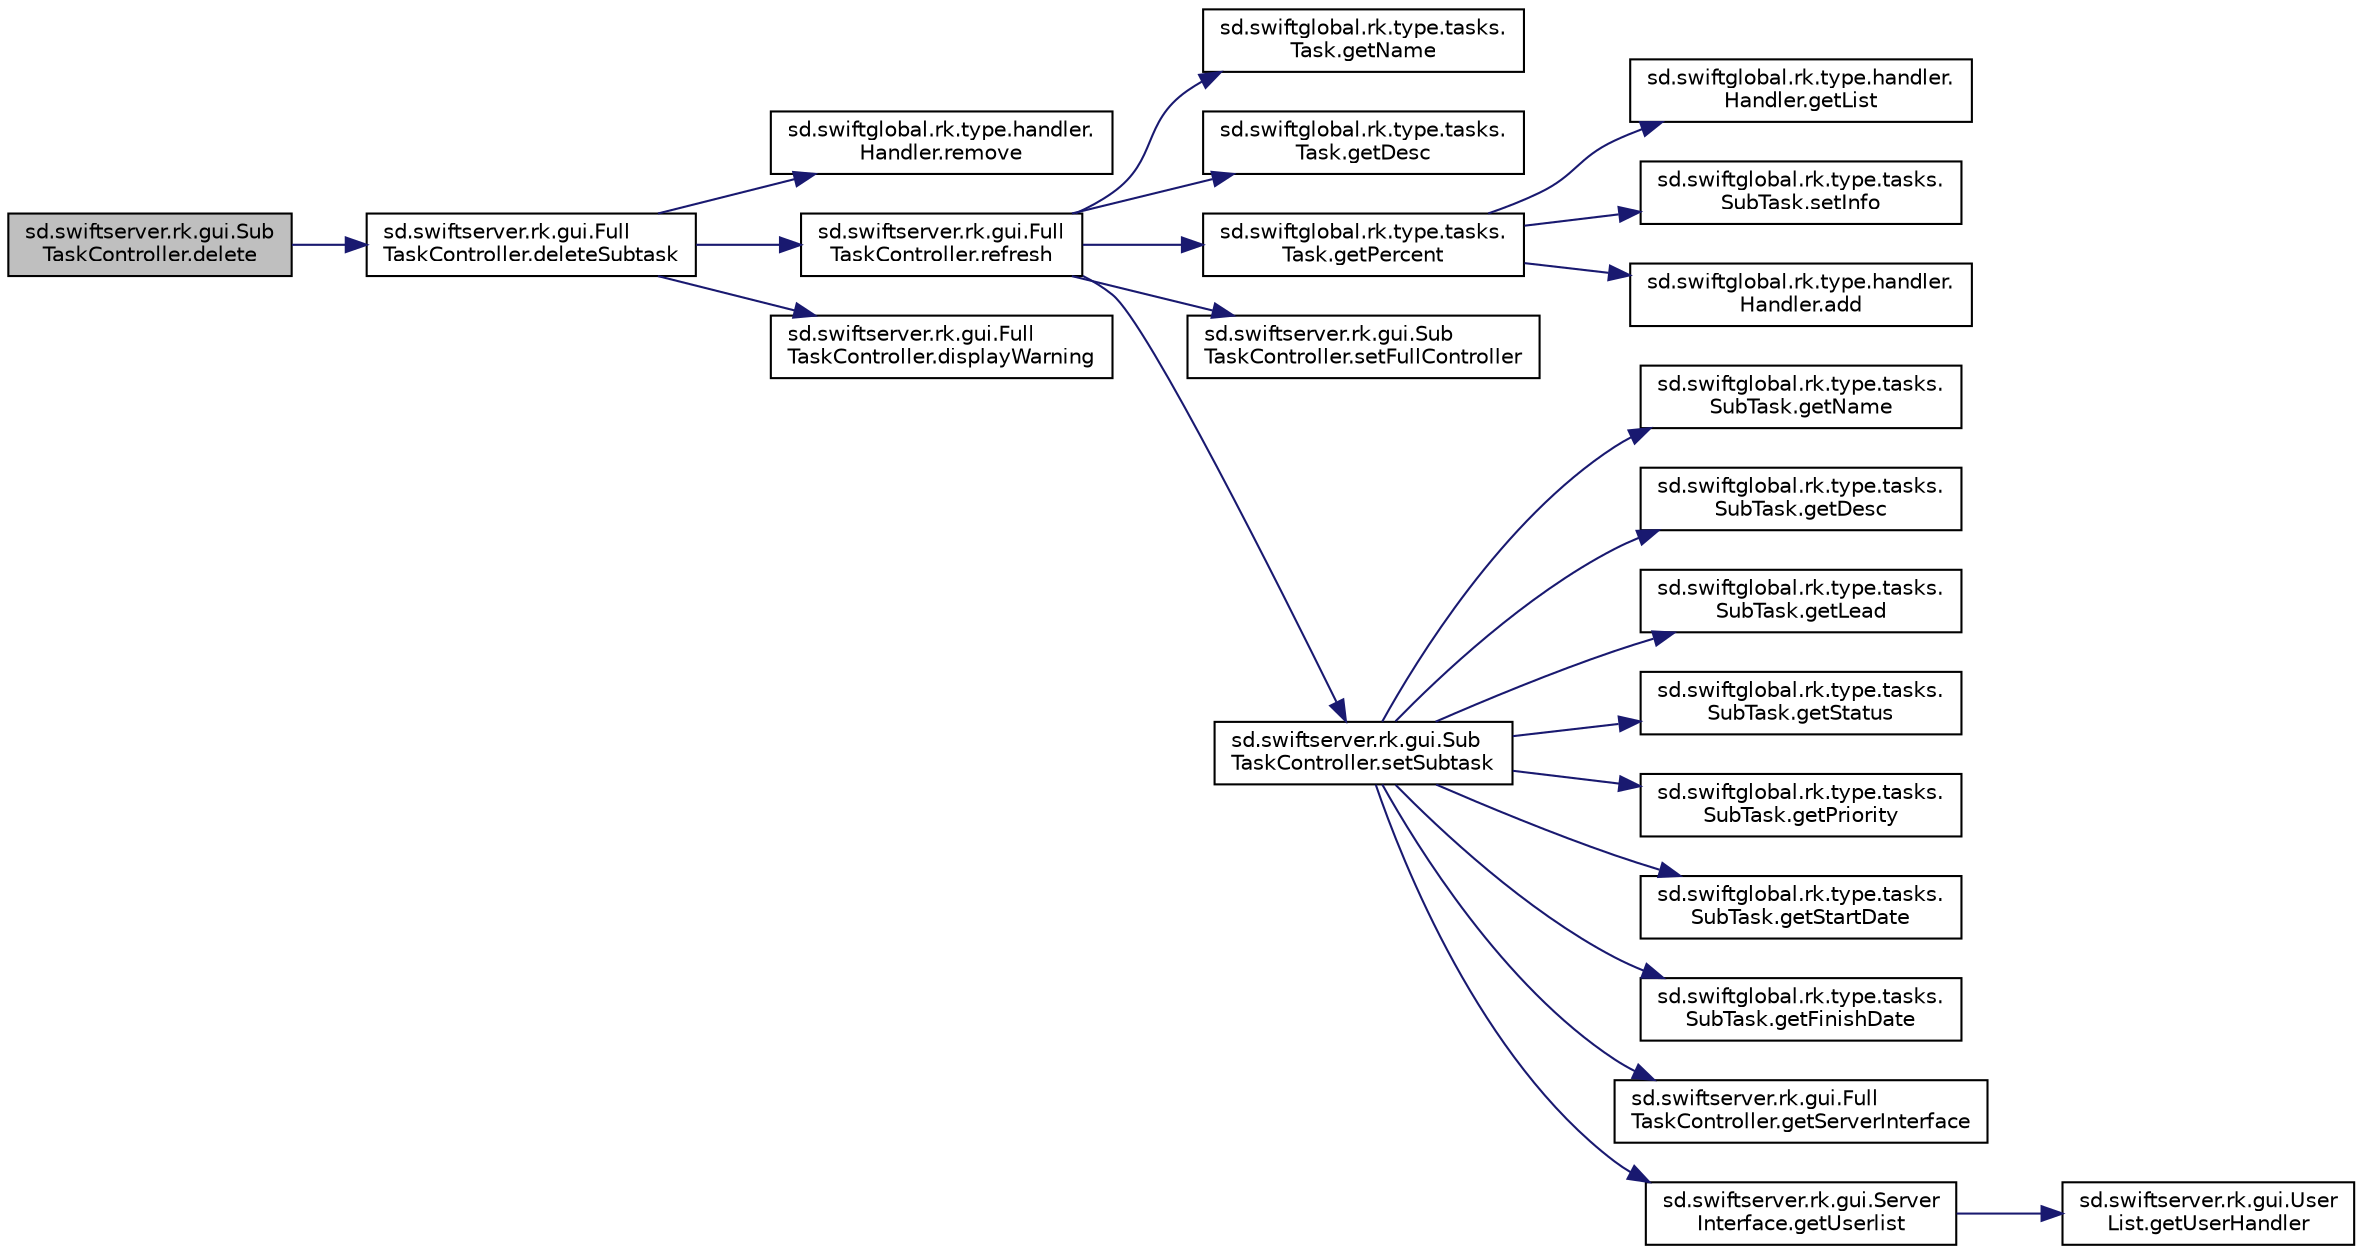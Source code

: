 digraph "sd.swiftserver.rk.gui.SubTaskController.delete"
{
  edge [fontname="Helvetica",fontsize="10",labelfontname="Helvetica",labelfontsize="10"];
  node [fontname="Helvetica",fontsize="10",shape=record];
  rankdir="LR";
  Node1 [label="sd.swiftserver.rk.gui.Sub\lTaskController.delete",height=0.2,width=0.4,color="black", fillcolor="grey75", style="filled", fontcolor="black"];
  Node1 -> Node2 [color="midnightblue",fontsize="10",style="solid",fontname="Helvetica"];
  Node2 [label="sd.swiftserver.rk.gui.Full\lTaskController.deleteSubtask",height=0.2,width=0.4,color="black", fillcolor="white", style="filled",URL="$classsd_1_1swiftserver_1_1rk_1_1gui_1_1FullTaskController.html#a9c3e290ab23a1b0e155da3b0cf82af2e"];
  Node2 -> Node3 [color="midnightblue",fontsize="10",style="solid",fontname="Helvetica"];
  Node3 [label="sd.swiftglobal.rk.type.handler.\lHandler.remove",height=0.2,width=0.4,color="black", fillcolor="white", style="filled",URL="$classsd_1_1swiftglobal_1_1rk_1_1type_1_1handler_1_1Handler.html#a020cd639a1a552e9301d4d0f6450a78b"];
  Node2 -> Node4 [color="midnightblue",fontsize="10",style="solid",fontname="Helvetica"];
  Node4 [label="sd.swiftserver.rk.gui.Full\lTaskController.refresh",height=0.2,width=0.4,color="black", fillcolor="white", style="filled",URL="$classsd_1_1swiftserver_1_1rk_1_1gui_1_1FullTaskController.html#a2bad4044b997038b135a6bb3c1cf6776"];
  Node4 -> Node5 [color="midnightblue",fontsize="10",style="solid",fontname="Helvetica"];
  Node5 [label="sd.swiftglobal.rk.type.tasks.\lTask.getName",height=0.2,width=0.4,color="black", fillcolor="white", style="filled",URL="$classsd_1_1swiftglobal_1_1rk_1_1type_1_1tasks_1_1Task.html#a52de4a735942ba0e20e7c22a70e11a41"];
  Node4 -> Node6 [color="midnightblue",fontsize="10",style="solid",fontname="Helvetica"];
  Node6 [label="sd.swiftglobal.rk.type.tasks.\lTask.getDesc",height=0.2,width=0.4,color="black", fillcolor="white", style="filled",URL="$classsd_1_1swiftglobal_1_1rk_1_1type_1_1tasks_1_1Task.html#a8d7a5f755a69f674b669d345dfbd5b99"];
  Node4 -> Node7 [color="midnightblue",fontsize="10",style="solid",fontname="Helvetica"];
  Node7 [label="sd.swiftglobal.rk.type.tasks.\lTask.getPercent",height=0.2,width=0.4,color="black", fillcolor="white", style="filled",URL="$classsd_1_1swiftglobal_1_1rk_1_1type_1_1tasks_1_1Task.html#a83be3bf6c228200a80b31c45277ba094"];
  Node7 -> Node8 [color="midnightblue",fontsize="10",style="solid",fontname="Helvetica"];
  Node8 [label="sd.swiftglobal.rk.type.handler.\lHandler.getList",height=0.2,width=0.4,color="black", fillcolor="white", style="filled",URL="$classsd_1_1swiftglobal_1_1rk_1_1type_1_1handler_1_1Handler.html#a16f5a71b9bd1d684956cb1190a13a68d"];
  Node7 -> Node9 [color="midnightblue",fontsize="10",style="solid",fontname="Helvetica"];
  Node9 [label="sd.swiftglobal.rk.type.tasks.\lSubTask.setInfo",height=0.2,width=0.4,color="black", fillcolor="white", style="filled",URL="$classsd_1_1swiftglobal_1_1rk_1_1type_1_1tasks_1_1SubTask.html#a356469a042040c1d6b4f20d597701763"];
  Node7 -> Node10 [color="midnightblue",fontsize="10",style="solid",fontname="Helvetica"];
  Node10 [label="sd.swiftglobal.rk.type.handler.\lHandler.add",height=0.2,width=0.4,color="black", fillcolor="white", style="filled",URL="$classsd_1_1swiftglobal_1_1rk_1_1type_1_1handler_1_1Handler.html#ae3c6c35ed35b5f29813d197e858a7e1a"];
  Node4 -> Node11 [color="midnightblue",fontsize="10",style="solid",fontname="Helvetica"];
  Node11 [label="sd.swiftserver.rk.gui.Sub\lTaskController.setFullController",height=0.2,width=0.4,color="black", fillcolor="white", style="filled",URL="$classsd_1_1swiftserver_1_1rk_1_1gui_1_1SubTaskController.html#ab750f71699798841e9e37961eac38220"];
  Node4 -> Node12 [color="midnightblue",fontsize="10",style="solid",fontname="Helvetica"];
  Node12 [label="sd.swiftserver.rk.gui.Sub\lTaskController.setSubtask",height=0.2,width=0.4,color="black", fillcolor="white", style="filled",URL="$classsd_1_1swiftserver_1_1rk_1_1gui_1_1SubTaskController.html#ab6ae5143cc4ee51ef1658bc74bb2124c"];
  Node12 -> Node13 [color="midnightblue",fontsize="10",style="solid",fontname="Helvetica"];
  Node13 [label="sd.swiftglobal.rk.type.tasks.\lSubTask.getName",height=0.2,width=0.4,color="black", fillcolor="white", style="filled",URL="$classsd_1_1swiftglobal_1_1rk_1_1type_1_1tasks_1_1SubTask.html#ac42f15a64b48d486625a4faef25d1efe"];
  Node12 -> Node14 [color="midnightblue",fontsize="10",style="solid",fontname="Helvetica"];
  Node14 [label="sd.swiftglobal.rk.type.tasks.\lSubTask.getDesc",height=0.2,width=0.4,color="black", fillcolor="white", style="filled",URL="$classsd_1_1swiftglobal_1_1rk_1_1type_1_1tasks_1_1SubTask.html#a534c03c0e18f47f672ce2aed04e932e2"];
  Node12 -> Node15 [color="midnightblue",fontsize="10",style="solid",fontname="Helvetica"];
  Node15 [label="sd.swiftglobal.rk.type.tasks.\lSubTask.getLead",height=0.2,width=0.4,color="black", fillcolor="white", style="filled",URL="$classsd_1_1swiftglobal_1_1rk_1_1type_1_1tasks_1_1SubTask.html#a28a94190711ef546c814ca7c1960acbc"];
  Node12 -> Node16 [color="midnightblue",fontsize="10",style="solid",fontname="Helvetica"];
  Node16 [label="sd.swiftglobal.rk.type.tasks.\lSubTask.getStatus",height=0.2,width=0.4,color="black", fillcolor="white", style="filled",URL="$classsd_1_1swiftglobal_1_1rk_1_1type_1_1tasks_1_1SubTask.html#a3541685afb6e24c4dbfae7c9d5cc63cc"];
  Node12 -> Node17 [color="midnightblue",fontsize="10",style="solid",fontname="Helvetica"];
  Node17 [label="sd.swiftglobal.rk.type.tasks.\lSubTask.getPriority",height=0.2,width=0.4,color="black", fillcolor="white", style="filled",URL="$classsd_1_1swiftglobal_1_1rk_1_1type_1_1tasks_1_1SubTask.html#a6ed0ddb692371468188fb88cc5747bcd"];
  Node12 -> Node18 [color="midnightblue",fontsize="10",style="solid",fontname="Helvetica"];
  Node18 [label="sd.swiftglobal.rk.type.tasks.\lSubTask.getStartDate",height=0.2,width=0.4,color="black", fillcolor="white", style="filled",URL="$classsd_1_1swiftglobal_1_1rk_1_1type_1_1tasks_1_1SubTask.html#af98ccd7aeff16e4457842842f81f2911"];
  Node12 -> Node19 [color="midnightblue",fontsize="10",style="solid",fontname="Helvetica"];
  Node19 [label="sd.swiftglobal.rk.type.tasks.\lSubTask.getFinishDate",height=0.2,width=0.4,color="black", fillcolor="white", style="filled",URL="$classsd_1_1swiftglobal_1_1rk_1_1type_1_1tasks_1_1SubTask.html#a4f5737e5a36d59e55306ff3a989a2ddc"];
  Node12 -> Node20 [color="midnightblue",fontsize="10",style="solid",fontname="Helvetica"];
  Node20 [label="sd.swiftserver.rk.gui.Full\lTaskController.getServerInterface",height=0.2,width=0.4,color="black", fillcolor="white", style="filled",URL="$classsd_1_1swiftserver_1_1rk_1_1gui_1_1FullTaskController.html#a6edbaf0536052bda408ee17aae684a67"];
  Node12 -> Node21 [color="midnightblue",fontsize="10",style="solid",fontname="Helvetica"];
  Node21 [label="sd.swiftserver.rk.gui.Server\lInterface.getUserlist",height=0.2,width=0.4,color="black", fillcolor="white", style="filled",URL="$classsd_1_1swiftserver_1_1rk_1_1gui_1_1ServerInterface.html#a70e43393ffef448eac20efe50f67374c"];
  Node21 -> Node22 [color="midnightblue",fontsize="10",style="solid",fontname="Helvetica"];
  Node22 [label="sd.swiftserver.rk.gui.User\lList.getUserHandler",height=0.2,width=0.4,color="black", fillcolor="white", style="filled",URL="$classsd_1_1swiftserver_1_1rk_1_1gui_1_1UserList.html#a9d9931b939f701b631b0cd8ab41f6f70"];
  Node2 -> Node23 [color="midnightblue",fontsize="10",style="solid",fontname="Helvetica"];
  Node23 [label="sd.swiftserver.rk.gui.Full\lTaskController.displayWarning",height=0.2,width=0.4,color="black", fillcolor="white", style="filled",URL="$classsd_1_1swiftserver_1_1rk_1_1gui_1_1FullTaskController.html#aa01f4baaa3b12d3b56a6425737adc942"];
}
